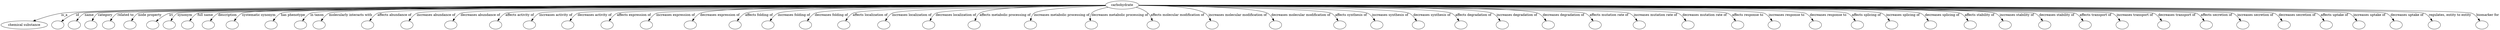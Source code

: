 digraph {
	graph [bb="0,0,8778,122"];
	node [label="\N"];
	carbohydrate	 [height=0.5,
		label=carbohydrate,
		pos="3994.6,104",
		width=1.5629];
	"chemical substance"	 [height=0.5,
		pos="78.613,18",
		width=2.1837];
	carbohydrate -> "chemical substance"	 [label=is_a,
		lp="246.89,61",
		pos="e,117.04,33.855 3938,103.94 3482.4,103.41 425.88,98.687 235.06,68 197.72,61.994 157.07,48.789 126.57,37.457"];
	id	 [color=black,
		height=0.5,
		label="",
		pos="202.61,18",
		width=0.75];
	carbohydrate -> id	 [color=black,
		label=id,
		lp="303.06,61",
		pos="e,220.97,31.204 3938.1,103.82 3479.8,102.33 388.89,91.441 296.72,68 272.6,61.864 247.84,48.367 229.77,36.941",
		style=solid];
	name	 [color=black,
		height=0.5,
		label="",
		pos="274.61,18",
		width=0.75];
	carbohydrate -> name	 [color=black,
		label=name,
		lp="350.77,61",
		pos="e,288.23,33.981 3938.2,103.97 3483.1,103.64 423.69,100.22 335.3,68 320.23,62.508 306.21,51.526 295.45,41.25",
		style=solid];
	category	 [color=black,
		height=0.5,
		label="",
		pos="346.61,18",
		width=0.75];
	carbohydrate -> category	 [color=black,
		label=category,
		lp="411.71,61",
		pos="e,355.45,35.308 3938.3,103.77 3483.6,101.83 429.21,88.092 387.42,68 376.6,62.796 367.68,53.185 360.98,43.769",
		style=solid];
	"related to"	 [color=black,
		height=0.5,
		label="",
		pos="418.61,18",
		width=0.75];
	carbohydrate -> "related to"	 [color=black,
		label="related to",
		lp="482.85,61",
		pos="e,426.4,35.268 3938.3,103.77 3488.6,101.88 496.69,88.526 456.14,68 445.87,62.8 437.66,53.322 431.58,44.006",
		style=solid];
	"node property"	 [color=black,
		height=0.5,
		label="",
		pos="490.61,18",
		width=0.75];
	carbohydrate -> "node property"	 [color=black,
		label="node property",
		lp="568.68,61",
		pos="e,498.82,35.284 3938.1,103.75 3492.9,101.73 569.31,87.75 529.47,68 519.02,62.819 510.56,53.345 504.23,44.026",
		style=solid];
	iri	 [color=black,
		height=0.5,
		label="",
		pos="562.61,18",
		width=0.75];
	carbohydrate -> iri	 [color=black,
		label=iri,
		lp="647.83,61",
		pos="e,579.02,32.348 3938.3,103.82 3505.4,102.42 723.52,92.462 641.17,68 621.35,62.112 601.73,49.627 587.05,38.607",
		style=solid];
	synonym	 [color=black,
		height=0.5,
		label="",
		pos="634.61,18",
		width=0.75];
	carbohydrate -> synonym	 [color=black,
		label=synonym,
		lp="701.28,61",
		pos="e,643.4,35.303 3938,103.72 3503.7,101.49 713.57,86.471 675.28,68 664.47,62.79 655.59,53.177 648.91,43.762",
		style=solid];
	"full name"	 [color=black,
		height=0.5,
		label="",
		pos="706.61,18",
		width=0.75];
	carbohydrate -> "full name"	 [color=black,
		label="full name",
		lp="775.24,61",
		pos="e,715.75,35.314 3938.3,103.7 3510.2,101.36 785.89,85.813 748.35,68 737.4,62.803 728.31,53.192 721.43,43.775",
		style=solid];
	description	 [color=black,
		height=0.5,
		label="",
		pos="778.61,18",
		width=0.75];
	carbohydrate -> description	 [color=black,
		label=description,
		lp="855.72,61",
		pos="e,788.69,34.857 3938.3,103.98 3519.1,103.76 898.37,101.06 824.41,68 812.6,62.725 802.5,52.773 794.81,43.128",
		style=solid];
	"systematic synonym"	 [color=black,
		height=0.5,
		label="",
		pos="863.61,18",
		width=0.75];
	carbohydrate -> "systematic synonym"	 [color=black,
		label="systematic synonym",
		lp="967.58,61",
		pos="e,873.77,34.858 3938.2,103.96 3525.1,103.59 981.6,100.03 909.68,68 897.84,62.726 887.68,52.775 879.94,43.13",
		style=solid];
	"has phenotype"	 [color=black,
		height=0.5,
		label="",
		pos="1000.6,18",
		width=0.75];
	carbohydrate -> "has phenotype"	 [color=black,
		label="has phenotype",
		lp="1086.9,61",
		pos="e,1010.6,34.851 3938.1,103.93 3535.5,103.38 1114.6,98.772 1046.1,68 1034.4,62.717 1024.3,52.764 1016.7,43.12",
		style=solid];
	"in taxon"	 [color=black,
		height=0.5,
		label="",
		pos="1101.6,18",
		width=0.75];
	carbohydrate -> "in taxon"	 [color=black,
		label="in taxon",
		lp="1173.4,61",
		pos="e,1112.5,34.874 3938.3,103.88 3544.3,103.01 1216.5,96.604 1150.1,68 1137.8,62.694 1127,52.597 1118.8,42.858",
		style=solid];
	"molecularly interacts with"	 [color=black,
		height=0.5,
		label="",
		pos="1173.6,18",
		width=0.75];
	carbohydrate -> "molecularly interacts with"	 [color=black,
		label="molecularly interacts with",
		lp="1290.7,61",
		pos="e,1183.4,35.327 3938.3,103.9 3550,103.16 1281.5,97.536 1217.4,68 1206.1,62.766 1196.5,53.015 1189.2,43.504",
		style=solid];
	"affects abundance of"	 [color=black,
		height=0.5,
		label="",
		pos="1340.6,18",
		width=0.75];
	carbohydrate -> "affects abundance of"	 [color=black,
		label="affects abundance of",
		lp="1445.4,61",
		pos="e,1350.9,34.852 3938.2,103.83 3563.6,102.65 1447.4,94.808 1387,68 1375.1,62.717 1364.9,52.765 1357.1,43.121",
		style=solid];
	"increases abundance of"	 [color=black,
		height=0.5,
		label="",
		pos="1479.6,18",
		width=0.75];
	carbohydrate -> "increases abundance of"	 [color=black,
		label="increases abundance of",
		lp="1591.5,61",
		pos="e,1489.8,34.846 3938.3,103.79 3575.8,102.37 1582.7,93.411 1525.8,68 1513.9,62.71 1503.8,52.756 1496,43.114",
		style=solid];
	"decreases abundance of"	 [color=black,
		height=0.5,
		label="",
		pos="1632.6,18",
		width=0.75];
	carbohydrate -> "decreases abundance of"	 [color=black,
		label="decreases abundance of",
		lp="1744.7,61",
		pos="e,1642.7,34.839 3938.2,103.74 3588.7,102.03 1731.6,91.876 1678.5,68 1666.7,62.701 1656.6,52.746 1648.8,43.105",
		style=solid];
	"affects activity of"	 [color=black,
		height=0.5,
		label="",
		pos="1787.6,18",
		width=0.75];
	carbohydrate -> "affects activity of"	 [color=black,
		label="affects activity of",
		lp="1883.5,61",
		pos="e,1797.9,34.837 3938.2,103.67 3602.9,101.63 1883.4,90.1 1833.9,68 1822,62.699 1811.8,52.744 1804.1,43.103",
		style=solid];
	"increases activity of"	 [color=black,
		height=0.5,
		label="",
		pos="1908.6,18",
		width=0.75];
	carbohydrate -> "increases activity of"	 [color=black,
		label="increases activity of",
		lp="2011.6,61",
		pos="e,1918.8,34.831 3938.3,103.61 3614.2,101.32 2001.2,88.882 1954.7,68 1942.8,62.69 1932.7,52.734 1924.9,43.095",
		style=solid];
	"decreases activity of"	 [color=black,
		height=0.5,
		label="",
		pos="2043.6,18",
		width=0.75];
	carbohydrate -> "decreases activity of"	 [color=black,
		label="decreases activity of",
		lp="2146.8,61",
		pos="e,2053.7,34.822 3938.2,103.54 3627.1,100.96 2132.5,87.527 2089.3,68 2077.6,62.68 2067.5,52.721 2059.8,43.084",
		style=solid];
	"affects expression of"	 [color=black,
		height=0.5,
		label="",
		pos="2180.6,18",
		width=0.75];
	carbohydrate -> "affects expression of"	 [color=black,
		label="affects expression of",
		lp="2284.4,61",
		pos="e,2190.6,34.813 3938.2,103.46 3640.6,100.55 2265.9,86.142 2226,68 2214.3,62.667 2204.3,52.708 2196.7,43.072",
		style=solid];
	"increases expression of"	 [color=black,
		height=0.5,
		label="",
		pos="2319.6,18",
		width=0.75];
	carbohydrate -> "increases expression of"	 [color=black,
		label="increases expression of",
		lp="2430.5,61",
		pos="e,2329.5,34.803 3938,103.36 3654.5,100.09 2401.3,84.709 2364.8,68 2353.1,62.654 2343.1,52.693 2335.5,43.06",
		style=solid];
	"decreases expression of"	 [color=black,
		height=0.5,
		label="",
		pos="2472.6,18",
		width=0.75];
	carbohydrate -> "decreases expression of"	 [color=black,
		label="decreases expression of",
		lp="2583.7,61",
		pos="e,2482.4,34.79 3938.2,103.87 3675.6,103.13 2583,98.231 2517.4,68 2505.8,62.638 2495.9,52.674 2488.4,43.043",
		style=solid];
	"affects folding of"	 [color=black,
		height=0.5,
		label="",
		pos="2627.6,18",
		width=0.75];
	carbohydrate -> "affects folding of"	 [color=black,
		label="affects folding of",
		lp="2719.7,61",
		pos="e,2637.4,35.263 3938,103.72 3692.6,102.35 2729.5,95.262 2671.5,68 2660.1,62.686 2650.6,52.922 2643.3,43.423",
		style=solid];
	"increases folding of"	 [color=black,
		height=0.5,
		label="",
		pos="2746.6,18",
		width=0.75];
	carbohydrate -> "increases folding of"	 [color=black,
		label="increases folding of",
		lp="2844.8,61",
		pos="e,2756.1,35.239 3938.1,103.58 3706.7,101.72 2841.5,93.1 2789.2,68 2778.2,62.711 2768.9,53.085 2761.9,43.682",
		style=solid];
	"decreases folding of"	 [color=black,
		height=0.5,
		label="",
		pos="2879.6,18",
		width=0.75];
	carbohydrate -> "decreases folding of"	 [color=black,
		label="decreases folding of",
		lp="2979,61",
		pos="e,2889,35.22 3938.2,103.37 3723.6,100.82 2967.9,90.297 2921.9,68 2910.9,62.687 2901.7,53.057 2894.7,43.657",
		style=solid];
	"affects localization of"	 [color=black,
		height=0.5,
		label="",
		pos="3015.6,18",
		width=0.75];
	carbohydrate -> "affects localization of"	 [color=black,
		label="affects localization of",
		lp="3116.1,61",
		pos="e,3024.2,35.177 3938.3,103.13 3741.6,99.927 3095.1,87.925 3055.6,68 3045,62.633 3036.2,52.995 3029.7,43.603",
		style=solid];
	"increases localization of"	 [color=black,
		height=0.5,
		label="",
		pos="3159.6,18",
		width=0.75];
	carbohydrate -> "increases localization of"	 [color=black,
		label="increases localization of",
		lp="3265.2,61",
		pos="e,3167.8,35.619 3938.4,102.77 3762.1,98.744 3230,85.22 3197.3,68 3187.3,62.701 3179.1,53.387 3173,44.223",
		style=solid];
	"decreases localization of"	 [color=black,
		height=0.5,
		label="",
		pos="3317.6,18",
		width=0.75];
	carbohydrate -> "decreases localization of"	 [color=black,
		label="decreases localization of",
		lp="3419.4,61",
		pos="e,3324.1,35.51 3938.6,102.25 3786.5,97.303 3375.3,82.652 3350,68 3340.9,62.683 3333.8,53.617 3328.7,44.653",
		style=solid];
	"affects metabolic processing of"	 [color=black,
		height=0.5,
		label="",
		pos="3478.6,18",
		width=0.75];
	carbohydrate -> "affects metabolic processing of"	 [color=black,
		label="affects metabolic processing of",
		lp="3590.8,61",
		pos="e,3482.6,35.812 3938.1,102.98 3816.6,100.36 3538.7,91.791 3503.3,68 3495.4,62.657 3489.9,53.99 3486.1,45.36",
		style=solid];
	"increases metabolic processing of"	 [color=black,
		height=0.5,
		label="",
		pos="3675.6,18",
		width=0.75];
	carbohydrate -> "increases metabolic processing of"	 [color=black,
		label="increases metabolic processing of",
		lp="3785.9,61",
		pos="e,3676.5,36.426 3939.2,100.68 3856.8,95.258 3709.7,83.538 3691.1,68 3684.6,62.603 3680.8,54.547 3678.6,46.47",
		style=solid];
	"decreases metabolic processing of"	 [color=black,
		height=0.5,
		label="",
		pos="3887.6,18",
		width=0.75];
	carbohydrate -> "decreases metabolic processing of"	 [color=black,
		label="decreases metabolic processing of",
		lp="3985,61",
		pos="e,3883.3,35.799 3948.1,93.741 3923.2,87.229 3896.2,78.136 3888.7,68 3884.2,61.743 3882.6,53.76 3882.6,46.02",
		style=solid];
	"affects molecular modification of"	 [color=black,
		height=0.5,
		label="",
		pos="4101.6,18",
		width=0.75];
	carbohydrate -> "affects molecular modification of"	 [color=black,
		label="affects molecular modification of",
		lp="4182.6,61",
		pos="e,4097.3,36.123 4038.6,92.558 4053,87.048 4068.3,79.141 4079.6,68 4085.9,61.845 4090.5,53.618 4093.8,45.616",
		style=solid];
	"increases molecular modification of"	 [color=black,
		height=0.5,
		label="",
		pos="4310.6,18",
		width=0.75];
	carbohydrate -> "increases molecular modification of"	 [color=black,
		label="increases molecular modification of",
		lp="4393.7,61",
		pos="e,4304.3,35.713 4050.8,102.56 4122.9,99.765 4242.8,91.609 4279.6,68 4288.3,62.43 4294.9,53.48 4299.8,44.68",
		style=solid];
	"decreases molecular modification of"	 [color=black,
		height=0.5,
		label="",
		pos="4533.6,18",
		width=0.75];
	carbohydrate -> "decreases molecular modification of"	 [color=black,
		label="decreases molecular modification of",
		lp="4614.9,61",
		pos="e,4525.9,35.491 4050.8,102.65 4173.9,99.307 4459.4,89.336 4497.6,68 4507.3,62.604 4515,53.398 4520.8,44.346",
		style=solid];
	"affects synthesis of"	 [color=black,
		height=0.5,
		label="",
		pos="4759.6,18",
		width=0.75];
	carbohydrate -> "affects synthesis of"	 [color=black,
		label="affects synthesis of",
		lp="4792.1,61",
		pos="e,4751,35.614 4050.7,102.49 4215.9,97.883 4691,83.357 4720.6,68 4730.8,62.694 4739.2,53.379 4745.5,44.216",
		style=solid];
	"increases synthesis of"	 [color=black,
		height=0.5,
		label="",
		pos="4889.6,18",
		width=0.75];
	carbohydrate -> "increases synthesis of"	 [color=black,
		label="increases synthesis of",
		lp="4928.3,61",
		pos="e,4881,35.161 4051,102.91 4235.8,99.158 4814,86.039 4849.6,68 4860.2,62.614 4869,52.972 4875.6,43.583",
		style=solid];
	"decreases synthesis of"	 [color=black,
		height=0.5,
		label="",
		pos="5033.6,18",
		width=0.75];
	carbohydrate -> "decreases synthesis of"	 [color=black,
		label="decreases synthesis of",
		lp="5072.4,61",
		pos="e,5024.7,35.197 4050.9,103.25 4255.5,100.35 4950.3,88.987 4992.6,68 5003.4,62.658 5012.3,53.024 5019.1,43.628",
		style=solid];
	"affects degradation of"	 [color=black,
		height=0.5,
		label="",
		pos="5180.6,18",
		width=0.75];
	carbohydrate -> "affects degradation of"	 [color=black,
		label="affects degradation of",
		lp="5218.5,61",
		pos="e,5171.4,35.227 4050.9,103.5 4274.4,101.36 5089.3,91.938 5138.6,68 5149.5,62.695 5158.7,53.067 5165.6,43.666",
		style=solid];
	"increases degradation of"	 [color=black,
		height=0.5,
		label="",
		pos="5325.6,18",
		width=0.75];
	carbohydrate -> "increases degradation of"	 [color=black,
		label="increases degradation of",
		lp="5370.6,61",
		pos="e,5316.4,35.242 4051,103.71 4292.1,102.31 5227.5,95.13 5283.6,68 5294.6,62.714 5303.7,53.089 5310.6,43.685",
		style=solid];
	"decreases degradation of"	 [color=black,
		height=0.5,
		label="",
		pos="5484.6,18",
		width=0.75];
	carbohydrate -> "decreases degradation of"	 [color=black,
		label="decreases degradation of",
		lp="5530.8,61",
		pos="e,5475.4,35.256 4051.2,103.89 4311,103.23 5379,98.633 5442.6,68 5453.6,62.731 5462.7,53.109 5469.6,43.702",
		style=solid];
	"affects mutation rate of"	 [color=black,
		height=0.5,
		label="",
		pos="5645.6,18",
		width=0.75];
	carbohydrate -> "affects mutation rate of"	 [color=black,
		label="affects mutation rate of",
		lp="5687.6,61",
		pos="e,5636.4,35.267 4051,103.37 4331.8,100.17 5567.9,85.135 5603.6,68 5614.6,62.745 5623.7,53.125 5630.6,43.716",
		style=solid];
	"increases mutation rate of"	 [color=black,
		height=0.5,
		label="",
		pos="5798.6,18",
		width=0.75];
	carbohydrate -> "increases mutation rate of"	 [color=black,
		label="increases mutation rate of",
		lp="5847.7,61",
		pos="e,5789.4,35.275 4051.3,103.48 4348.9,100.69 5717.3,86.829 5756.6,68 5767.6,62.755 5776.7,53.137 5783.6,43.727",
		style=solid];
	"decreases mutation rate of"	 [color=black,
		height=0.5,
		label="",
		pos="5965.6,18",
		width=0.75];
	carbohydrate -> "decreases mutation rate of"	 [color=black,
		label="decreases mutation rate of",
		lp="6015.9,61",
		pos="e,5956.4,35.283 4051,103.59 4364.3,101.22 5880.3,88.699 5923.6,68 5934.6,62.765 5943.7,53.148 5950.7,43.737",
		style=solid];
	"affects response to"	 [color=black,
		height=0.5,
		label="",
		pos="6135.6,18",
		width=0.75];
	carbohydrate -> "affects response to"	 [color=black,
		label="affects response to",
		lp="6164.6,61",
		pos="e,6126.4,35.29 4051,103.68 4380.7,101.7 6046.2,90.597 6093.6,68 6104.6,62.773 6113.7,53.158 6120.7,43.745",
		style=solid];
	"increases response to"	 [color=black,
		height=0.5,
		label="",
		pos="6262.6,18",
		width=0.75];
	carbohydrate -> "increases response to"	 [color=black,
		label="increases response to",
		lp="6298.7,61",
		pos="e,6253.4,35.294 4051,103.73 4392.6,102.03 6170.1,92.017 6220.6,68 6231.6,62.779 6240.7,53.164 6247.7,43.751",
		style=solid];
	"decreases response to"	 [color=black,
		height=0.5,
		label="",
		pos="6403.6,18",
		width=0.75];
	carbohydrate -> "decreases response to"	 [color=black,
		label="decreases response to",
		lp="6440.9,61",
		pos="e,6394.4,35.298 4051.1,103.79 4405.5,102.37 6307.8,93.595 6361.6,68 6372.6,62.784 6381.7,53.17 6388.7,43.756",
		style=solid];
	"affects splicing of"	 [color=black,
		height=0.5,
		label="",
		pos="6547.6,18",
		width=0.75];
	carbohydrate -> "affects splicing of"	 [color=black,
		label="affects splicing of",
		lp="6574.6,61",
		pos="e,6538.4,35.302 4051,103.84 4417.4,102.71 6448.3,95.214 6505.6,68 6516.6,62.789 6525.7,53.176 6532.7,43.761",
		style=solid];
	"increases splicing of"	 [color=black,
		height=0.5,
		label="",
		pos="6670.6,18",
		width=0.75];
	carbohydrate -> "increases splicing of"	 [color=black,
		label="increases splicing of",
		lp="6704.8,61",
		pos="e,6661.4,35.305 4051,103.88 4427.8,102.97 6568.3,96.596 6628.6,68 6639.6,62.792 6648.7,53.18 6655.7,43.765",
		style=solid];
	"decreases splicing of"	 [color=black,
		height=0.5,
		label="",
		pos="6807.6,18",
		width=0.75];
	carbohydrate -> "decreases splicing of"	 [color=black,
		label="decreases splicing of",
		lp="6842.9,61",
		pos="e,6798.4,35.308 4051.1,103.92 4439.5,103.26 6702,98.134 6765.6,68 6776.6,62.796 6785.7,53.184 6792.7,43.768",
		style=solid];
	"affects stability of"	 [color=black,
		height=0.5,
		label="",
		pos="6947.6,18",
		width=0.75];
	carbohydrate -> "affects stability of"	 [color=black,
		label="affects stability of",
		lp="6975,61",
		pos="e,6938.4,35.311 4051,103.95 4450.5,103.53 6838.6,99.711 6905.6,68 6916.6,62.799 6925.7,53.188 6932.7,43.772",
		style=solid];
	"increases stability of"	 [color=black,
		height=0.5,
		label="",
		pos="7071.6,18",
		width=0.75];
	carbohydrate -> "increases stability of"	 [color=black,
		label="increases stability of",
		lp="7106.2,61",
		pos="e,7062.4,35.313 4051.2,103.65 4463.7,101.07 6994.6,84.562 7029.6,68 7040.6,62.802 7049.7,53.192 7056.7,43.775",
		style=solid];
	"decreases stability of"	 [color=black,
		height=0.5,
		label="",
		pos="7209.6,18",
		width=0.75];
	carbohydrate -> "decreases stability of"	 [color=black,
		label="decreases stability of",
		lp="7245.3,61",
		pos="e,7200.4,35.315 4051,103.68 4473.8,101.26 7130.9,85.342 7167.6,68 7178.6,62.805 7187.7,53.195 7194.7,43.777",
		style=solid];
	"affects transport of"	 [color=black,
		height=0.5,
		label="",
		pos="7349.6,18",
		width=0.75];
	carbohydrate -> "affects transport of"	 [color=black,
		label="affects transport of",
		lp="7379.4,61",
		pos="e,7340.4,35.317 4051.1,103.71 4484.6,101.44 7269.2,86.131 7307.6,68 7318.6,62.808 7327.7,53.198 7334.7,43.78",
		style=solid];
	"increases transport of"	 [color=black,
		height=0.5,
		label="",
		pos="7477.6,18",
		width=0.75];
	carbohydrate -> "increases transport of"	 [color=black,
		label="increases transport of",
		lp="7514.5,61",
		pos="e,7468.4,35.319 4051.1,103.73 4494.3,101.59 7395.7,86.854 7435.6,68 7446.6,62.81 7455.8,53.2 7462.7,43.782",
		style=solid];
	"decreases transport of"	 [color=black,
		height=0.5,
		label="",
		pos="7620.6,18",
		width=0.75];
	carbohydrate -> "decreases transport of"	 [color=black,
		label="decreases transport of",
		lp="7658.6,61",
		pos="e,7611.4,35.321 4050.9,103.76 4503.9,101.76 7537,87.665 7578.6,68 7589.6,62.812 7598.8,53.203 7605.7,43.785",
		style=solid];
	"affects secretion of"	 [color=black,
		height=0.5,
		label="",
		pos="7765.6,18",
		width=0.75];
	carbohydrate -> "affects secretion of"	 [color=black,
		label="affects secretion of",
		lp="7795.7,61",
		pos="e,7756.4,35.323 4051,103.78 4514.5,101.92 7680.2,88.484 7723.6,68 7734.6,62.814 7743.8,53.206 7750.7,43.787",
		style=solid];
	"increases secretion of"	 [color=black,
		height=0.5,
		label="",
		pos="7894.6,18",
		width=0.75];
	carbohydrate -> "increases secretion of"	 [color=black,
		label="increases secretion of",
		lp="7931.9,61",
		pos="e,7885.4,35.324 4051.1,103.8 4523.8,102.06 7807.6,89.213 7852.6,68 7863.6,62.816 7872.8,53.208 7879.7,43.789",
		style=solid];
	"decreases secretion of"	 [color=black,
		height=0.5,
		label="",
		pos="8037.6,18",
		width=0.75];
	carbohydrate -> "decreases secretion of"	 [color=black,
		label="decreases secretion of",
		lp="8076,61",
		pos="e,8028.4,35.326 4051.2,103.82 4534.5,102.2 7948.9,90.021 7995.6,68 8006.6,62.818 8015.8,53.21 8022.7,43.791",
		style=solid];
	"affects uptake of"	 [color=black,
		height=0.5,
		label="",
		pos="8183.6,18",
		width=0.75];
	carbohydrate -> "affects uptake of"	 [color=black,
		label="affects uptake of",
		lp="8207.1,61",
		pos="e,8174.4,35.327 4051,103.83 4543,102.35 8093.1,90.853 8141.6,68 8152.6,62.82 8161.8,53.212 8168.7,43.792",
		style=solid];
	"increases uptake of"	 [color=black,
		height=0.5,
		label="",
		pos="8299.6,18",
		width=0.75];
	carbohydrate -> "increases uptake of"	 [color=black,
		label="increases uptake of",
		lp="8330.3,61",
		pos="e,8290.4,35.328 4051,103.85 4550.7,102.46 8207.7,91.511 8257.6,68 8268.6,62.821 8277.8,53.213 8284.7,43.794",
		style=solid];
	"decreases uptake of"	 [color=black,
		height=0.5,
		label="",
		pos="8429.6,18",
		width=0.75];
	carbohydrate -> "decreases uptake of"	 [color=black,
		label="decreases uptake of",
		lp="8461.4,61",
		pos="e,8420.4,35.329 4051.1,103.86 4559.8,102.58 8336.1,92.246 8387.6,68 8398.6,62.822 8407.8,53.215 8414.7,43.795",
		style=solid];
	"regulates, entity to entity"	 [color=black,
		height=0.5,
		label="",
		pos="8562.6,18",
		width=0.75];
	carbohydrate -> "regulates, entity to entity"	 [color=black,
		label="regulates, entity to entity",
		lp="8609.2,61",
		pos="e,8553.4,35.33 4051.1,103.88 4568.7,102.7 8467.5,93 8520.6,68 8531.6,62.824 8540.8,53.217 8547.7,43.796",
		style=solid];
	"biomarker for"	 [color=black,
		height=0.5,
		label="",
		pos="8724.6,18",
		width=0.75];
	carbohydrate -> "biomarker for"	 [color=black,
		label="biomarker for",
		lp="8739.3,61",
		pos="e,8715.4,35.331 4051.1,103.89 4578.7,102.84 8627.5,93.921 8682.6,68 8693.6,62.825 8702.8,53.218 8709.7,43.798",
		style=solid];
}
